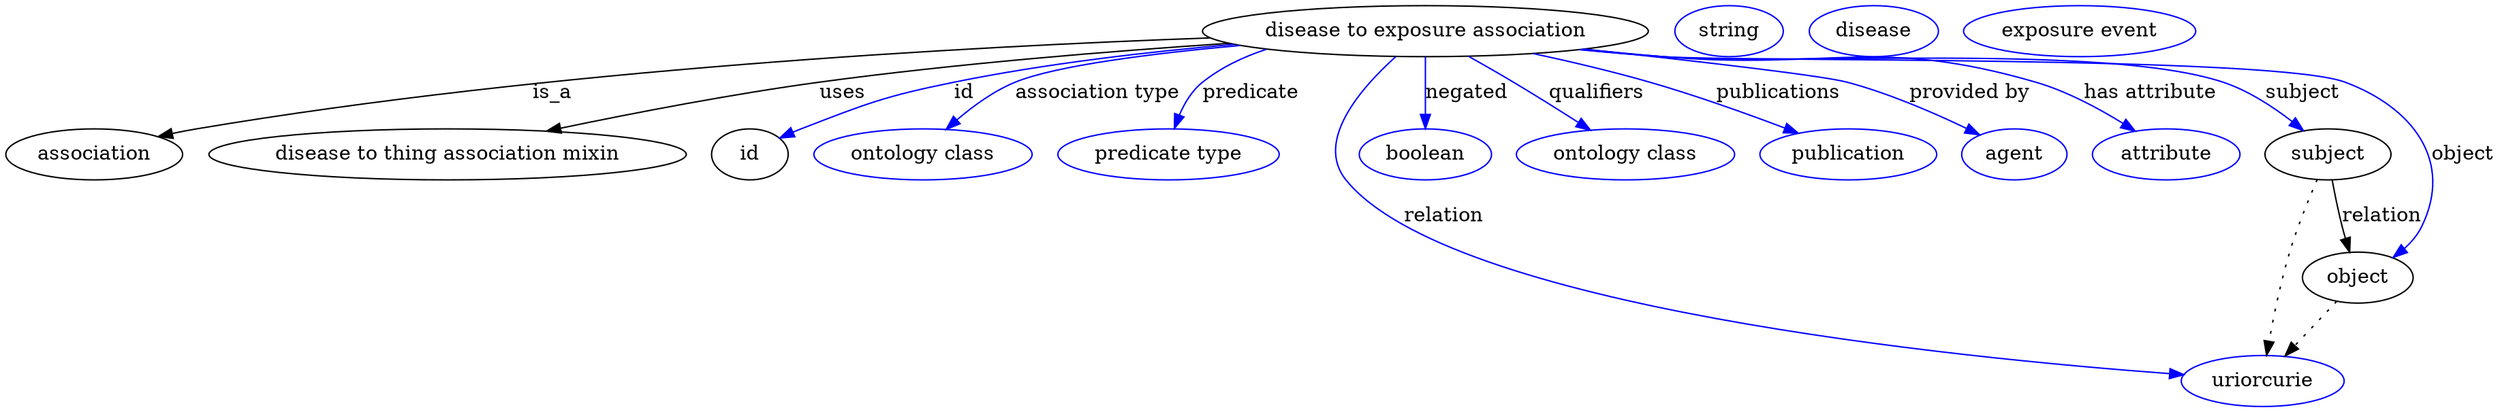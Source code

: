 digraph {
	graph [bb="0,0,1443,283"];
	node [label="\N"];
	"disease to exposure association"	 [height=0.5,
		label="disease to exposure association",
		pos="826.05,265",
		width=3.358];
	association	 [height=0.5,
		pos="50.046,178",
		width=1.3902];
	"disease to exposure association" -> association	 [label=is_a,
		lp="315.05,221.5",
		pos="e,86.928,190.32 706.8,261.79 563.48,256.05 316.38,240.09 109.05,196 104.98,195.14 100.79,194.12 96.61,193.02"];
	"disease to thing association mixin"	 [height=0.5,
		pos="249.05,178",
		width=3.6288];
	"disease to exposure association" -> "disease to thing association mixin"	 [label=uses,
		lp="490.05,221.5",
		pos="e,311.36,193.93 717.46,257.03 648.6,251.17 557.78,241.96 478.05,229 425.16,220.4 366.15,207.18 321.29,196.35"];
	id	 [height=0.5,
		pos="425.05,178",
		width=0.75];
	"disease to exposure association" -> id	 [color=blue,
		label=id,
		lp="560.55,221.5",
		pos="e,446.54,189.3 720.89,256.11 670.3,250.55 609.05,241.92 555.05,229 511.98,218.7 501.82,213.27 461.05,196 459.26,195.24 457.44,194.44 \
455.61,193.61",
		style=solid];
	"association type"	 [color=blue,
		height=0.5,
		label="ontology class",
		pos="532.05,178",
		width=1.7151];
	"disease to exposure association" -> "association type"	 [color=blue,
		label="association type",
		lp="637.05,221.5",
		pos="e,547.92,195.51 725.91,254.91 674.03,248.62 616.68,239.69 593.05,229 579.08,222.68 565.75,212.25 555.14,202.46",
		style=solid];
	predicate	 [color=blue,
		height=0.5,
		label="predicate type",
		pos="672.05,178",
		width=1.679];
	"disease to exposure association" -> predicate	 [color=blue,
		label=predicate,
		lp="721.05,221.5",
		pos="e,676.53,196.44 753.53,250.47 729,244.41 705.44,236.93 696.05,229 688.95,223.02 683.81,214.46 680.16,206.07",
		style=solid];
	relation	 [color=blue,
		height=0.5,
		label=uriorcurie,
		pos="1314,18",
		width=1.2638];
	"disease to exposure association" -> relation	 [color=blue,
		label=relation,
		lp="841.05,134.5",
		pos="e,1269.8,22.9 807.06,246.91 786.19,224.83 758.22,187.07 779.05,160 838.1,83.227 1135.9,39.314 1259.8,24.114",
		style=solid];
	negated	 [color=blue,
		height=0.5,
		label=boolean,
		pos="826.05,178",
		width=1.0652];
	"disease to exposure association" -> negated	 [color=blue,
		label=negated,
		lp="847.55,221.5",
		pos="e,826.05,196 826.05,246.97 826.05,235.19 826.05,219.56 826.05,206.16",
		style=solid];
	qualifiers	 [color=blue,
		height=0.5,
		label="ontology class",
		pos="944.05,178",
		width=1.7151];
	"disease to exposure association" -> qualifiers	 [color=blue,
		label=qualifiers,
		lp="919.05,221.5",
		pos="e,921.12,194.91 850.21,247.18 868.38,233.79 893.42,215.32 913.06,200.84",
		style=solid];
	publications	 [color=blue,
		height=0.5,
		label=publication,
		pos="1074,178",
		width=1.3902];
	"disease to exposure association" -> publications	 [color=blue,
		label=publications,
		lp="1021.5,221.5",
		pos="e,1042.3,192.02 884.62,249.18 905.14,243.29 928.25,236.26 949.05,229 977.47,219.07 1008.8,206.27 1033,195.97",
		style=solid];
	"provided by"	 [color=blue,
		height=0.5,
		label=agent,
		pos="1172,178",
		width=0.83048];
	"disease to exposure association" -> "provided by"	 [color=blue,
		label="provided by",
		lp="1131,221.5",
		pos="e,1149.8,190.25 913.96,252.57 973.95,243.88 1045,233.13 1059,229 1087.8,220.54 1118.6,206.21 1140.9,194.89",
		style=solid];
	"has attribute"	 [color=blue,
		height=0.5,
		label=attribute,
		pos="1260,178",
		width=1.1193];
	"disease to exposure association" -> "has attribute"	 [color=blue,
		label="has attribute",
		lp="1235.5,221.5",
		pos="e,1238.5,193.37 912.01,252.34 926.36,250.42 941.11,248.56 955.05,247 1049.5,236.43 1077.2,256.64 1168,229 1190.1,222.3 1212.7,209.84 \
1230,198.91",
		style=solid];
	subject	 [height=0.5,
		pos="1354,178",
		width=0.99297];
	"disease to exposure association" -> subject	 [color=blue,
		label=subject,
		lp="1322.5,221.5",
		pos="e,1335.5,193.58 910.93,252.15 925.62,250.21 940.75,248.4 955.05,247 1025.5,240.1 1205.6,250.54 1273,229 1292.6,222.74 1312.2,210.62 \
1327.2,199.77",
		style=solid];
	object	 [height=0.5,
		pos="1374,91",
		width=0.9027];
	"disease to exposure association" -> object	 [color=blue,
		label=object,
		lp="1426,178",
		pos="e,1394.2,105.27 910.57,252.06 925.37,250.13 940.63,248.33 955.05,247 1041.7,238.98 1263,254.83 1346,229 1372.5,220.76 1383,218.64 \
1399,196 1413.3,175.94 1408.4,166.44 1411,142 1411.8,135.37 1413.6,133.14 1411,127 1408.8,121.74 1405.4,116.86 1401.5,112.51",
		style=solid];
	association_id	 [color=blue,
		height=0.5,
		label=string,
		pos="995.05,265",
		width=0.84854];
	subject -> relation	 [pos="e,1317.4,36.239 1348.1,159.97 1343.6,146.12 1337.5,126.47 1333,109 1327.7,88.088 1322.7,64.188 1319.2,46.13",
		style=dotted];
	subject -> object	 [label=relation,
		lp="1386,134.5",
		pos="e,1369.9,109 1358.2,159.97 1360.9,148.08 1364.6,132.25 1367.7,118.76"];
	"disease to exposure association_subject"	 [color=blue,
		height=0.5,
		label=disease,
		pos="1080,265",
		width=1.011];
	object -> relation	 [pos="e,1328.2,35.261 1360.4,74.435 1352.8,65.207 1343.2,53.528 1334.8,43.191",
		style=dotted];
	"disease to exposure association_object"	 [color=blue,
		height=0.5,
		label="exposure event",
		pos="1198,265",
		width=1.7693];
}
